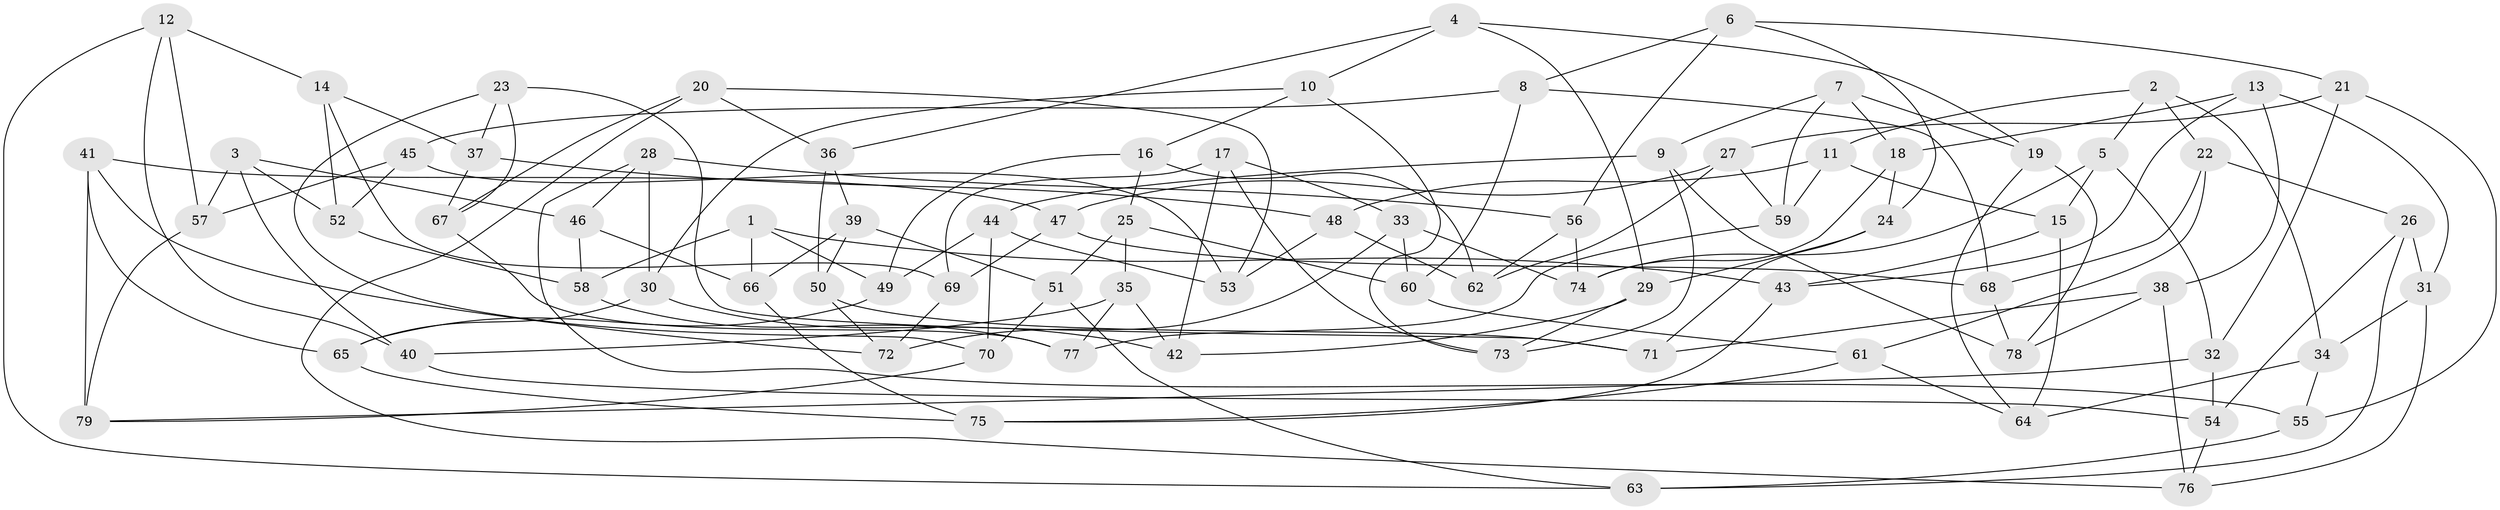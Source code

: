 // coarse degree distribution, {4: 0.75, 8: 0.041666666666666664, 10: 0.020833333333333332, 12: 0.020833333333333332, 6: 0.041666666666666664, 11: 0.020833333333333332, 9: 0.020833333333333332, 7: 0.020833333333333332, 3: 0.0625}
// Generated by graph-tools (version 1.1) at 2025/54/03/04/25 22:54:06]
// undirected, 79 vertices, 158 edges
graph export_dot {
  node [color=gray90,style=filled];
  1;
  2;
  3;
  4;
  5;
  6;
  7;
  8;
  9;
  10;
  11;
  12;
  13;
  14;
  15;
  16;
  17;
  18;
  19;
  20;
  21;
  22;
  23;
  24;
  25;
  26;
  27;
  28;
  29;
  30;
  31;
  32;
  33;
  34;
  35;
  36;
  37;
  38;
  39;
  40;
  41;
  42;
  43;
  44;
  45;
  46;
  47;
  48;
  49;
  50;
  51;
  52;
  53;
  54;
  55;
  56;
  57;
  58;
  59;
  60;
  61;
  62;
  63;
  64;
  65;
  66;
  67;
  68;
  69;
  70;
  71;
  72;
  73;
  74;
  75;
  76;
  77;
  78;
  79;
  1 -- 49;
  1 -- 58;
  1 -- 66;
  1 -- 43;
  2 -- 11;
  2 -- 5;
  2 -- 34;
  2 -- 22;
  3 -- 46;
  3 -- 40;
  3 -- 57;
  3 -- 52;
  4 -- 10;
  4 -- 36;
  4 -- 19;
  4 -- 29;
  5 -- 74;
  5 -- 32;
  5 -- 15;
  6 -- 21;
  6 -- 24;
  6 -- 8;
  6 -- 56;
  7 -- 9;
  7 -- 19;
  7 -- 59;
  7 -- 18;
  8 -- 45;
  8 -- 60;
  8 -- 68;
  9 -- 44;
  9 -- 78;
  9 -- 73;
  10 -- 73;
  10 -- 16;
  10 -- 30;
  11 -- 48;
  11 -- 59;
  11 -- 15;
  12 -- 14;
  12 -- 57;
  12 -- 63;
  12 -- 40;
  13 -- 18;
  13 -- 31;
  13 -- 43;
  13 -- 38;
  14 -- 37;
  14 -- 52;
  14 -- 69;
  15 -- 43;
  15 -- 64;
  16 -- 62;
  16 -- 49;
  16 -- 25;
  17 -- 73;
  17 -- 42;
  17 -- 69;
  17 -- 33;
  18 -- 24;
  18 -- 74;
  19 -- 78;
  19 -- 64;
  20 -- 76;
  20 -- 53;
  20 -- 36;
  20 -- 67;
  21 -- 32;
  21 -- 55;
  21 -- 27;
  22 -- 26;
  22 -- 61;
  22 -- 68;
  23 -- 37;
  23 -- 67;
  23 -- 70;
  23 -- 71;
  24 -- 71;
  24 -- 29;
  25 -- 35;
  25 -- 51;
  25 -- 60;
  26 -- 63;
  26 -- 54;
  26 -- 31;
  27 -- 62;
  27 -- 59;
  27 -- 47;
  28 -- 56;
  28 -- 55;
  28 -- 30;
  28 -- 46;
  29 -- 42;
  29 -- 73;
  30 -- 65;
  30 -- 42;
  31 -- 76;
  31 -- 34;
  32 -- 79;
  32 -- 54;
  33 -- 72;
  33 -- 60;
  33 -- 74;
  34 -- 55;
  34 -- 64;
  35 -- 42;
  35 -- 40;
  35 -- 77;
  36 -- 39;
  36 -- 50;
  37 -- 48;
  37 -- 67;
  38 -- 78;
  38 -- 71;
  38 -- 76;
  39 -- 51;
  39 -- 66;
  39 -- 50;
  40 -- 54;
  41 -- 65;
  41 -- 79;
  41 -- 47;
  41 -- 72;
  43 -- 75;
  44 -- 70;
  44 -- 49;
  44 -- 53;
  45 -- 52;
  45 -- 53;
  45 -- 57;
  46 -- 66;
  46 -- 58;
  47 -- 69;
  47 -- 68;
  48 -- 53;
  48 -- 62;
  49 -- 65;
  50 -- 72;
  50 -- 71;
  51 -- 63;
  51 -- 70;
  52 -- 58;
  54 -- 76;
  55 -- 63;
  56 -- 62;
  56 -- 74;
  57 -- 79;
  58 -- 77;
  59 -- 77;
  60 -- 61;
  61 -- 75;
  61 -- 64;
  65 -- 75;
  66 -- 75;
  67 -- 77;
  68 -- 78;
  69 -- 72;
  70 -- 79;
}
